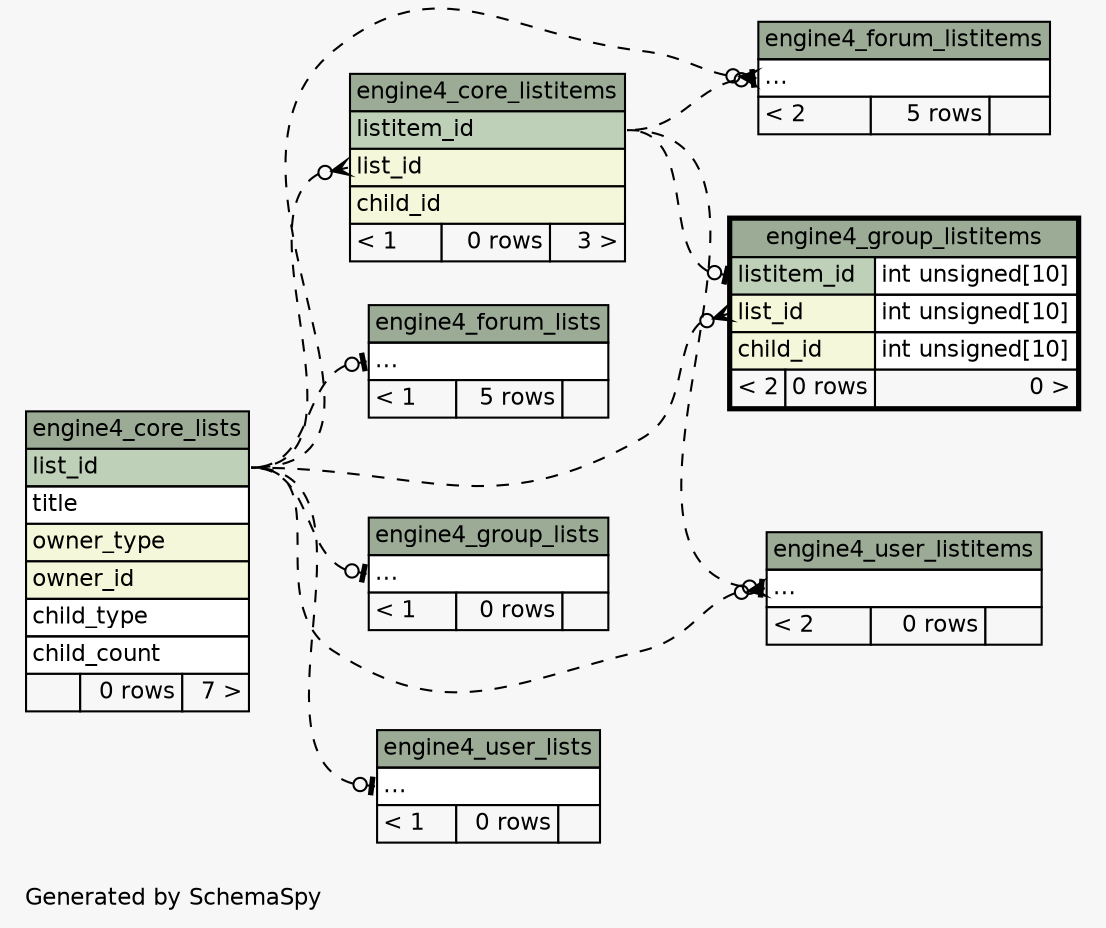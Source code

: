 // dot 2.38.0 on Windows 10 10.0
// SchemaSpy rev 590
digraph "impliedTwoDegreesRelationshipsDiagram" {
  graph [
    rankdir="RL"
    bgcolor="#f7f7f7"
    label="\nGenerated by SchemaSpy"
    labeljust="l"
    nodesep="0.18"
    ranksep="0.46"
    fontname="Helvetica"
    fontsize="11"
  ];
  node [
    fontname="Helvetica"
    fontsize="11"
    shape="plaintext"
  ];
  edge [
    arrowsize="0.8"
  ];
  "engine4_core_listitems":"list_id":w -> "engine4_core_lists":"list_id":e [arrowhead=none dir=back arrowtail=crowodot style=dashed];
  "engine4_forum_listitems":"elipses":w -> "engine4_core_lists":"list_id":e [arrowhead=none dir=back arrowtail=crowodot style=dashed];
  "engine4_forum_listitems":"elipses":w -> "engine4_core_listitems":"listitem_id":e [arrowhead=none dir=back arrowtail=teeodot style=dashed];
  "engine4_forum_lists":"elipses":w -> "engine4_core_lists":"list_id":e [arrowhead=none dir=back arrowtail=teeodot style=dashed];
  "engine4_group_listitems":"list_id":w -> "engine4_core_lists":"list_id":e [arrowhead=none dir=back arrowtail=crowodot style=dashed];
  "engine4_group_listitems":"listitem_id":w -> "engine4_core_listitems":"listitem_id":e [arrowhead=none dir=back arrowtail=teeodot style=dashed];
  "engine4_group_lists":"elipses":w -> "engine4_core_lists":"list_id":e [arrowhead=none dir=back arrowtail=teeodot style=dashed];
  "engine4_user_listitems":"elipses":w -> "engine4_core_lists":"list_id":e [arrowhead=none dir=back arrowtail=crowodot style=dashed];
  "engine4_user_listitems":"elipses":w -> "engine4_core_listitems":"listitem_id":e [arrowhead=none dir=back arrowtail=teeodot style=dashed];
  "engine4_user_lists":"elipses":w -> "engine4_core_lists":"list_id":e [arrowhead=none dir=back arrowtail=teeodot style=dashed];
  "engine4_core_listitems" [
    label=<
    <TABLE BORDER="0" CELLBORDER="1" CELLSPACING="0" BGCOLOR="#ffffff">
      <TR><TD COLSPAN="3" BGCOLOR="#9bab96" ALIGN="CENTER">engine4_core_listitems</TD></TR>
      <TR><TD PORT="listitem_id" COLSPAN="3" BGCOLOR="#bed1b8" ALIGN="LEFT">listitem_id</TD></TR>
      <TR><TD PORT="list_id" COLSPAN="3" BGCOLOR="#f4f7da" ALIGN="LEFT">list_id</TD></TR>
      <TR><TD PORT="child_id" COLSPAN="3" BGCOLOR="#f4f7da" ALIGN="LEFT">child_id</TD></TR>
      <TR><TD ALIGN="LEFT" BGCOLOR="#f7f7f7">&lt; 1</TD><TD ALIGN="RIGHT" BGCOLOR="#f7f7f7">0 rows</TD><TD ALIGN="RIGHT" BGCOLOR="#f7f7f7">3 &gt;</TD></TR>
    </TABLE>>
    URL="engine4_core_listitems.html"
    tooltip="engine4_core_listitems"
  ];
  "engine4_core_lists" [
    label=<
    <TABLE BORDER="0" CELLBORDER="1" CELLSPACING="0" BGCOLOR="#ffffff">
      <TR><TD COLSPAN="3" BGCOLOR="#9bab96" ALIGN="CENTER">engine4_core_lists</TD></TR>
      <TR><TD PORT="list_id" COLSPAN="3" BGCOLOR="#bed1b8" ALIGN="LEFT">list_id</TD></TR>
      <TR><TD PORT="title" COLSPAN="3" ALIGN="LEFT">title</TD></TR>
      <TR><TD PORT="owner_type" COLSPAN="3" BGCOLOR="#f4f7da" ALIGN="LEFT">owner_type</TD></TR>
      <TR><TD PORT="owner_id" COLSPAN="3" BGCOLOR="#f4f7da" ALIGN="LEFT">owner_id</TD></TR>
      <TR><TD PORT="child_type" COLSPAN="3" ALIGN="LEFT">child_type</TD></TR>
      <TR><TD PORT="child_count" COLSPAN="3" ALIGN="LEFT">child_count</TD></TR>
      <TR><TD ALIGN="LEFT" BGCOLOR="#f7f7f7">  </TD><TD ALIGN="RIGHT" BGCOLOR="#f7f7f7">0 rows</TD><TD ALIGN="RIGHT" BGCOLOR="#f7f7f7">7 &gt;</TD></TR>
    </TABLE>>
    URL="engine4_core_lists.html"
    tooltip="engine4_core_lists"
  ];
  "engine4_forum_listitems" [
    label=<
    <TABLE BORDER="0" CELLBORDER="1" CELLSPACING="0" BGCOLOR="#ffffff">
      <TR><TD COLSPAN="3" BGCOLOR="#9bab96" ALIGN="CENTER">engine4_forum_listitems</TD></TR>
      <TR><TD PORT="elipses" COLSPAN="3" ALIGN="LEFT">...</TD></TR>
      <TR><TD ALIGN="LEFT" BGCOLOR="#f7f7f7">&lt; 2</TD><TD ALIGN="RIGHT" BGCOLOR="#f7f7f7">5 rows</TD><TD ALIGN="RIGHT" BGCOLOR="#f7f7f7">  </TD></TR>
    </TABLE>>
    URL="engine4_forum_listitems.html"
    tooltip="engine4_forum_listitems"
  ];
  "engine4_forum_lists" [
    label=<
    <TABLE BORDER="0" CELLBORDER="1" CELLSPACING="0" BGCOLOR="#ffffff">
      <TR><TD COLSPAN="3" BGCOLOR="#9bab96" ALIGN="CENTER">engine4_forum_lists</TD></TR>
      <TR><TD PORT="elipses" COLSPAN="3" ALIGN="LEFT">...</TD></TR>
      <TR><TD ALIGN="LEFT" BGCOLOR="#f7f7f7">&lt; 1</TD><TD ALIGN="RIGHT" BGCOLOR="#f7f7f7">5 rows</TD><TD ALIGN="RIGHT" BGCOLOR="#f7f7f7">  </TD></TR>
    </TABLE>>
    URL="engine4_forum_lists.html"
    tooltip="engine4_forum_lists"
  ];
  "engine4_group_listitems" [
    label=<
    <TABLE BORDER="2" CELLBORDER="1" CELLSPACING="0" BGCOLOR="#ffffff">
      <TR><TD COLSPAN="3" BGCOLOR="#9bab96" ALIGN="CENTER">engine4_group_listitems</TD></TR>
      <TR><TD PORT="listitem_id" COLSPAN="2" BGCOLOR="#bed1b8" ALIGN="LEFT">listitem_id</TD><TD PORT="listitem_id.type" ALIGN="LEFT">int unsigned[10]</TD></TR>
      <TR><TD PORT="list_id" COLSPAN="2" BGCOLOR="#f4f7da" ALIGN="LEFT">list_id</TD><TD PORT="list_id.type" ALIGN="LEFT">int unsigned[10]</TD></TR>
      <TR><TD PORT="child_id" COLSPAN="2" BGCOLOR="#f4f7da" ALIGN="LEFT">child_id</TD><TD PORT="child_id.type" ALIGN="LEFT">int unsigned[10]</TD></TR>
      <TR><TD ALIGN="LEFT" BGCOLOR="#f7f7f7">&lt; 2</TD><TD ALIGN="RIGHT" BGCOLOR="#f7f7f7">0 rows</TD><TD ALIGN="RIGHT" BGCOLOR="#f7f7f7">0 &gt;</TD></TR>
    </TABLE>>
    URL="engine4_group_listitems.html"
    tooltip="engine4_group_listitems"
  ];
  "engine4_group_lists" [
    label=<
    <TABLE BORDER="0" CELLBORDER="1" CELLSPACING="0" BGCOLOR="#ffffff">
      <TR><TD COLSPAN="3" BGCOLOR="#9bab96" ALIGN="CENTER">engine4_group_lists</TD></TR>
      <TR><TD PORT="elipses" COLSPAN="3" ALIGN="LEFT">...</TD></TR>
      <TR><TD ALIGN="LEFT" BGCOLOR="#f7f7f7">&lt; 1</TD><TD ALIGN="RIGHT" BGCOLOR="#f7f7f7">0 rows</TD><TD ALIGN="RIGHT" BGCOLOR="#f7f7f7">  </TD></TR>
    </TABLE>>
    URL="engine4_group_lists.html"
    tooltip="engine4_group_lists"
  ];
  "engine4_user_listitems" [
    label=<
    <TABLE BORDER="0" CELLBORDER="1" CELLSPACING="0" BGCOLOR="#ffffff">
      <TR><TD COLSPAN="3" BGCOLOR="#9bab96" ALIGN="CENTER">engine4_user_listitems</TD></TR>
      <TR><TD PORT="elipses" COLSPAN="3" ALIGN="LEFT">...</TD></TR>
      <TR><TD ALIGN="LEFT" BGCOLOR="#f7f7f7">&lt; 2</TD><TD ALIGN="RIGHT" BGCOLOR="#f7f7f7">0 rows</TD><TD ALIGN="RIGHT" BGCOLOR="#f7f7f7">  </TD></TR>
    </TABLE>>
    URL="engine4_user_listitems.html"
    tooltip="engine4_user_listitems"
  ];
  "engine4_user_lists" [
    label=<
    <TABLE BORDER="0" CELLBORDER="1" CELLSPACING="0" BGCOLOR="#ffffff">
      <TR><TD COLSPAN="3" BGCOLOR="#9bab96" ALIGN="CENTER">engine4_user_lists</TD></TR>
      <TR><TD PORT="elipses" COLSPAN="3" ALIGN="LEFT">...</TD></TR>
      <TR><TD ALIGN="LEFT" BGCOLOR="#f7f7f7">&lt; 1</TD><TD ALIGN="RIGHT" BGCOLOR="#f7f7f7">0 rows</TD><TD ALIGN="RIGHT" BGCOLOR="#f7f7f7">  </TD></TR>
    </TABLE>>
    URL="engine4_user_lists.html"
    tooltip="engine4_user_lists"
  ];
}
